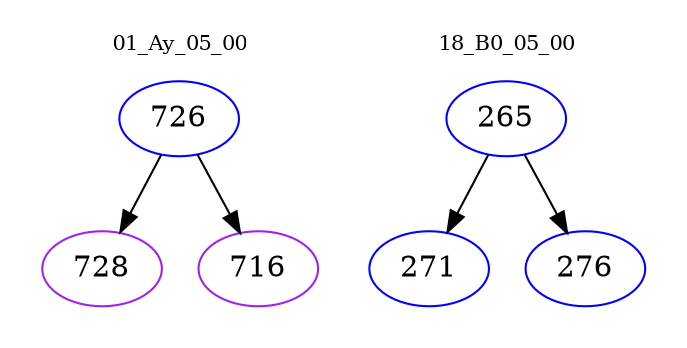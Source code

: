 digraph{
subgraph cluster_0 {
color = white
label = "01_Ay_05_00";
fontsize=10;
T0_726 [label="726", color="blue"]
T0_726 -> T0_728 [color="black"]
T0_728 [label="728", color="purple"]
T0_726 -> T0_716 [color="black"]
T0_716 [label="716", color="purple"]
}
subgraph cluster_1 {
color = white
label = "18_B0_05_00";
fontsize=10;
T1_265 [label="265", color="blue"]
T1_265 -> T1_271 [color="black"]
T1_271 [label="271", color="blue"]
T1_265 -> T1_276 [color="black"]
T1_276 [label="276", color="blue"]
}
}
